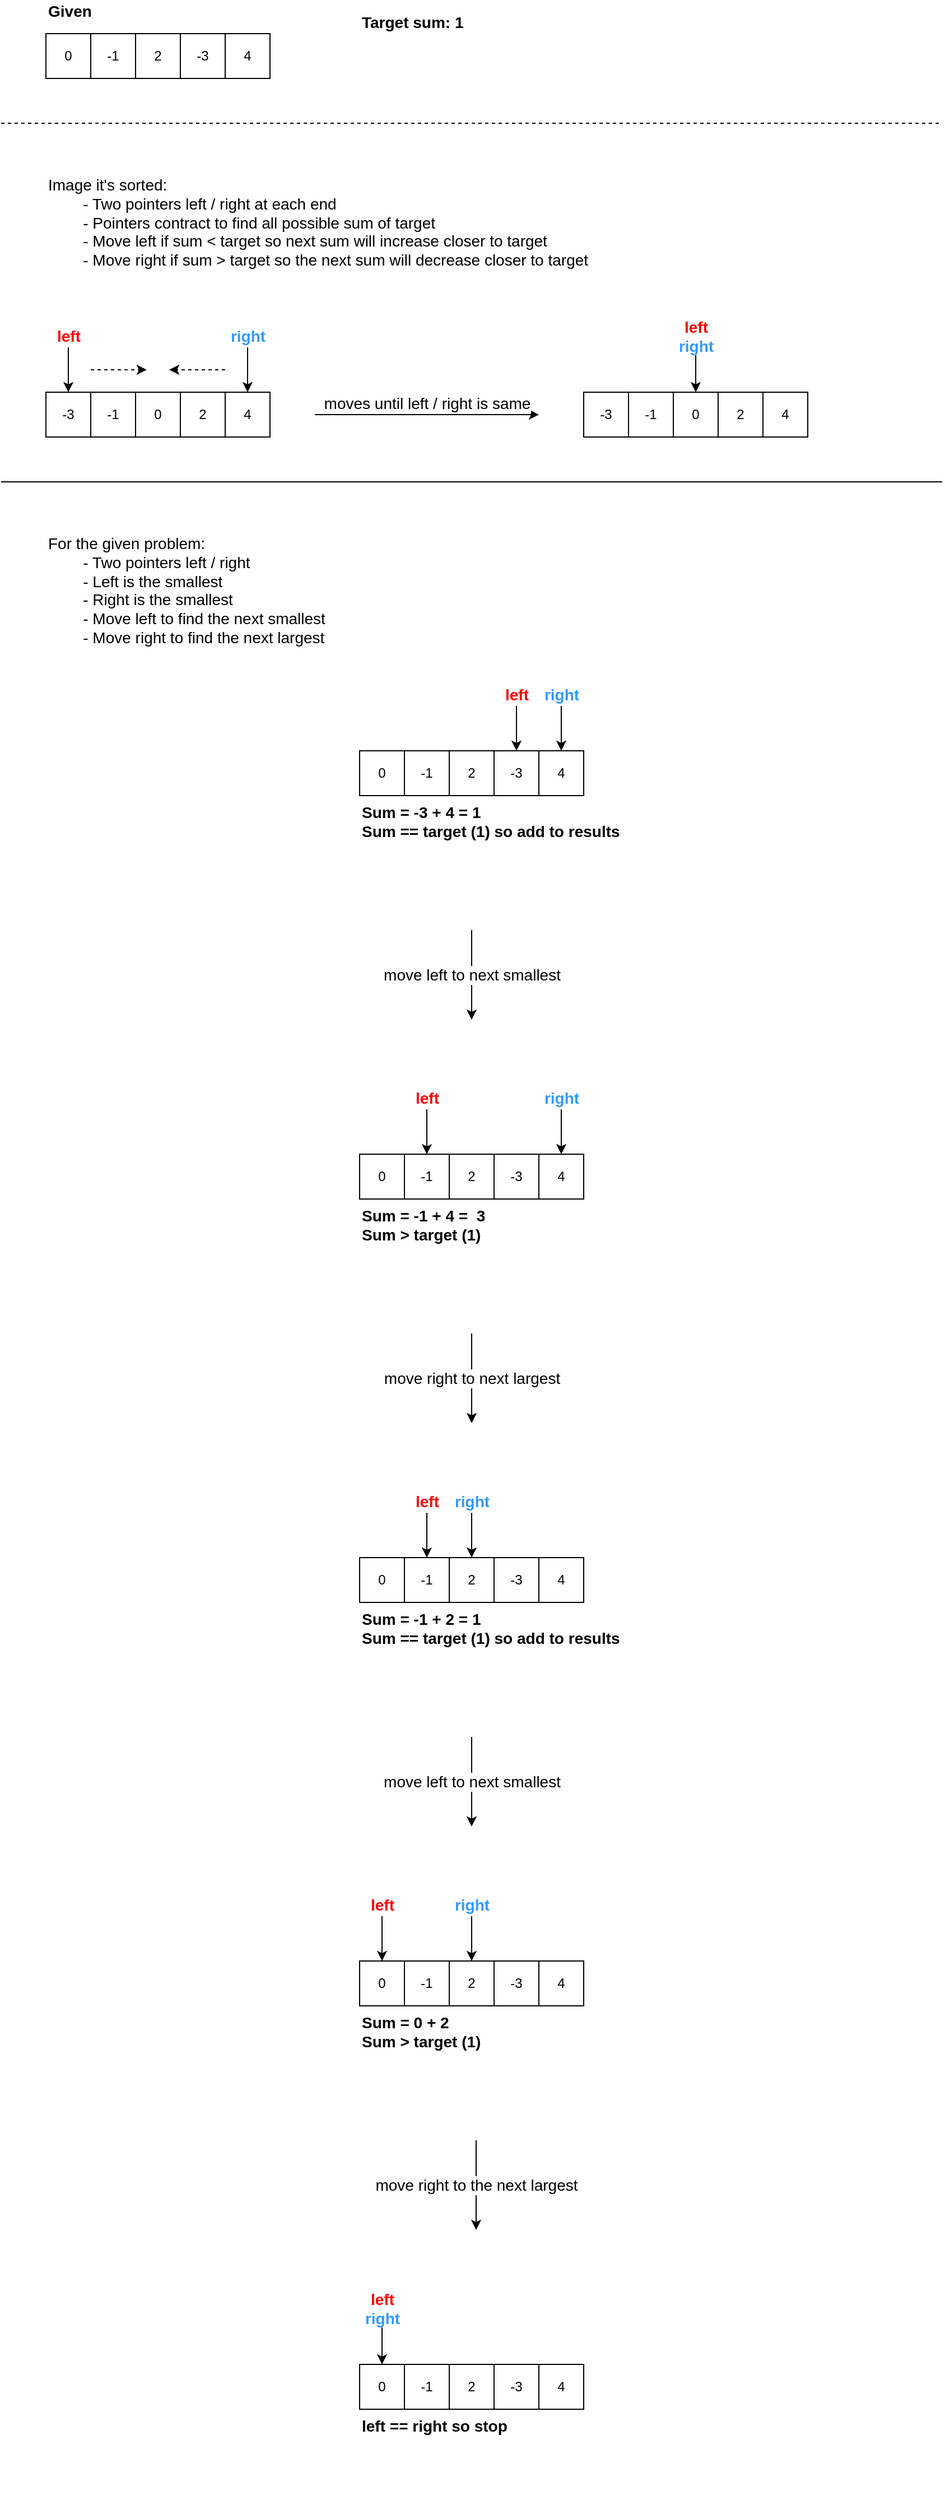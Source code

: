 <mxfile version="14.9.2" type="device" pages="3"><diagram id="GbCc5K4q3Yhyi9swN5Fx" name="Page-1"><mxGraphModel dx="1422" dy="832" grid="1" gridSize="10" guides="1" tooltips="1" connect="1" arrows="1" fold="1" page="1" pageScale="1" pageWidth="850" pageHeight="1100" math="0" shadow="0"><root><mxCell id="0"/><mxCell id="1" parent="0"/><mxCell id="HMEq5nTeN6VQjFNU1mB4-1" value="0" style="rounded=0;whiteSpace=wrap;html=1;" parent="1" vertex="1"><mxGeometry x="40" y="40" width="40" height="40" as="geometry"/></mxCell><mxCell id="HMEq5nTeN6VQjFNU1mB4-2" value="-1" style="rounded=0;whiteSpace=wrap;html=1;" parent="1" vertex="1"><mxGeometry x="80" y="40" width="40" height="40" as="geometry"/></mxCell><mxCell id="HMEq5nTeN6VQjFNU1mB4-3" value="2" style="rounded=0;whiteSpace=wrap;html=1;" parent="1" vertex="1"><mxGeometry x="120" y="40" width="40" height="40" as="geometry"/></mxCell><mxCell id="HMEq5nTeN6VQjFNU1mB4-4" value="-3" style="rounded=0;whiteSpace=wrap;html=1;" parent="1" vertex="1"><mxGeometry x="160" y="40" width="40" height="40" as="geometry"/></mxCell><mxCell id="HMEq5nTeN6VQjFNU1mB4-5" value="4" style="rounded=0;whiteSpace=wrap;html=1;" parent="1" vertex="1"><mxGeometry x="200" y="40" width="40" height="40" as="geometry"/></mxCell><mxCell id="HMEq5nTeN6VQjFNU1mB4-7" value="Given" style="text;html=1;strokeColor=none;fillColor=none;align=left;verticalAlign=middle;whiteSpace=wrap;rounded=0;fontStyle=1;fontSize=14;" parent="1" vertex="1"><mxGeometry x="40" y="10" width="40" height="20" as="geometry"/></mxCell><mxCell id="HMEq5nTeN6VQjFNU1mB4-8" value="0" style="rounded=0;whiteSpace=wrap;html=1;" parent="1" vertex="1"><mxGeometry x="120" y="360" width="40" height="40" as="geometry"/></mxCell><mxCell id="HMEq5nTeN6VQjFNU1mB4-9" value="-1" style="rounded=0;whiteSpace=wrap;html=1;" parent="1" vertex="1"><mxGeometry x="80" y="360" width="40" height="40" as="geometry"/></mxCell><mxCell id="HMEq5nTeN6VQjFNU1mB4-10" value="2" style="rounded=0;whiteSpace=wrap;html=1;" parent="1" vertex="1"><mxGeometry x="160" y="360" width="40" height="40" as="geometry"/></mxCell><mxCell id="HMEq5nTeN6VQjFNU1mB4-11" value="-3" style="rounded=0;whiteSpace=wrap;html=1;" parent="1" vertex="1"><mxGeometry x="40" y="360" width="40" height="40" as="geometry"/></mxCell><mxCell id="HMEq5nTeN6VQjFNU1mB4-12" value="4" style="rounded=0;whiteSpace=wrap;html=1;" parent="1" vertex="1"><mxGeometry x="200" y="360" width="40" height="40" as="geometry"/></mxCell><mxCell id="HMEq5nTeN6VQjFNU1mB4-13" value="&lt;span&gt;Image it's sorted:&lt;br&gt;&lt;span style=&quot;white-space: pre&quot;&gt;&#9;&lt;/span&gt;- Two pointers left / right at each end&lt;br&gt;&lt;span style=&quot;white-space: pre&quot;&gt;&#9;&lt;/span&gt;- Pointers contract to find all possible sum of target&lt;br&gt;&lt;span style=&quot;white-space: pre&quot;&gt;&#9;&lt;/span&gt;- Move left if sum &amp;lt; target so next sum will increase closer to target&lt;br&gt;&lt;span style=&quot;white-space: pre&quot;&gt;&#9;&lt;/span&gt;- Move right if sum &amp;gt; target so the next sum will decrease closer to target&amp;nbsp;&lt;/span&gt;" style="text;html=1;strokeColor=none;fillColor=none;align=left;verticalAlign=top;whiteSpace=wrap;rounded=0;fontStyle=0;fontSize=14;spacingTop=0;" parent="1" vertex="1"><mxGeometry x="40" y="160" width="800" height="120" as="geometry"/></mxCell><mxCell id="HMEq5nTeN6VQjFNU1mB4-15" value="&lt;font color=&quot;#ff0000&quot;&gt;left&lt;/font&gt;" style="endArrow=classic;html=1;fontStyle=1;fontSize=14;" parent="1" edge="1"><mxGeometry x="-1" y="-10" width="50" height="50" relative="1" as="geometry"><mxPoint x="60" y="320" as="sourcePoint"/><mxPoint x="60" y="360" as="targetPoint"/><mxPoint x="10" y="-10" as="offset"/></mxGeometry></mxCell><mxCell id="HMEq5nTeN6VQjFNU1mB4-16" value="&lt;font color=&quot;#3399ff&quot;&gt;right&lt;/font&gt;" style="endArrow=classic;html=1;entryX=0.5;entryY=0;entryDx=0;entryDy=0;fontStyle=1;fontSize=14;" parent="1" target="HMEq5nTeN6VQjFNU1mB4-12" edge="1"><mxGeometry x="-1" y="-10" width="50" height="50" relative="1" as="geometry"><mxPoint x="220" y="320" as="sourcePoint"/><mxPoint x="239" y="360" as="targetPoint"/><mxPoint x="10" y="-10" as="offset"/></mxGeometry></mxCell><mxCell id="HMEq5nTeN6VQjFNU1mB4-17" value="" style="endArrow=classic;html=1;fontSize=14;dashed=1;" parent="1" edge="1"><mxGeometry width="50" height="50" relative="1" as="geometry"><mxPoint x="80" y="340" as="sourcePoint"/><mxPoint x="130" y="340" as="targetPoint"/></mxGeometry></mxCell><mxCell id="HMEq5nTeN6VQjFNU1mB4-18" value="" style="endArrow=classic;html=1;fontSize=14;dashed=1;" parent="1" edge="1"><mxGeometry width="50" height="50" relative="1" as="geometry"><mxPoint x="200" y="340" as="sourcePoint"/><mxPoint x="150" y="340" as="targetPoint"/></mxGeometry></mxCell><mxCell id="HMEq5nTeN6VQjFNU1mB4-20" value="0" style="rounded=0;whiteSpace=wrap;html=1;" parent="1" vertex="1"><mxGeometry x="600" y="360" width="40" height="40" as="geometry"/></mxCell><mxCell id="HMEq5nTeN6VQjFNU1mB4-21" value="-1" style="rounded=0;whiteSpace=wrap;html=1;" parent="1" vertex="1"><mxGeometry x="560" y="360" width="40" height="40" as="geometry"/></mxCell><mxCell id="HMEq5nTeN6VQjFNU1mB4-22" value="2" style="rounded=0;whiteSpace=wrap;html=1;" parent="1" vertex="1"><mxGeometry x="640" y="360" width="40" height="40" as="geometry"/></mxCell><mxCell id="HMEq5nTeN6VQjFNU1mB4-23" value="-3" style="rounded=0;whiteSpace=wrap;html=1;" parent="1" vertex="1"><mxGeometry x="520" y="360" width="40" height="40" as="geometry"/></mxCell><mxCell id="HMEq5nTeN6VQjFNU1mB4-24" value="4" style="rounded=0;whiteSpace=wrap;html=1;" parent="1" vertex="1"><mxGeometry x="680" y="360" width="40" height="40" as="geometry"/></mxCell><mxCell id="HMEq5nTeN6VQjFNU1mB4-25" value="&lt;font color=&quot;#ff0000&quot;&gt;left&lt;/font&gt;&lt;br&gt;&lt;font color=&quot;#3399ff&quot;&gt;right&lt;/font&gt;" style="endArrow=classic;html=1;entryX=0.5;entryY=0;entryDx=0;entryDy=0;fontStyle=1;fontSize=14;" parent="1" target="HMEq5nTeN6VQjFNU1mB4-20" edge="1"><mxGeometry x="-1" y="-10" width="50" height="50" relative="1" as="geometry"><mxPoint x="620" y="320" as="sourcePoint"/><mxPoint x="1040" y="430" as="targetPoint"/><mxPoint x="10" y="-10" as="offset"/></mxGeometry></mxCell><mxCell id="HMEq5nTeN6VQjFNU1mB4-29" value="moves until left / right is same" style="endArrow=classic;html=1;fontSize=14;" parent="1" edge="1"><mxGeometry y="10" width="50" height="50" relative="1" as="geometry"><mxPoint x="280" y="380" as="sourcePoint"/><mxPoint x="480" y="380" as="targetPoint"/><mxPoint as="offset"/></mxGeometry></mxCell><mxCell id="HMEq5nTeN6VQjFNU1mB4-30" value="For the given problem:&lt;br&gt;&lt;span style=&quot;white-space: pre&quot;&gt;&#9;&lt;/span&gt;- Two pointers left / right&lt;br&gt;&lt;span style=&quot;white-space: pre&quot;&gt;&#9;&lt;/span&gt;- Left is the smallest&lt;br&gt;&lt;span style=&quot;white-space: pre&quot;&gt;&#9;&lt;/span&gt;- Right is the smallest&lt;br&gt;&lt;span style=&quot;white-space: pre&quot;&gt;&#9;&lt;/span&gt;- Move left to find the next smallest&lt;br&gt;&lt;span style=&quot;white-space: pre&quot;&gt;&#9;&lt;/span&gt;- Move right to find the next largest" style="text;html=1;strokeColor=none;fillColor=none;align=left;verticalAlign=top;whiteSpace=wrap;rounded=0;fontStyle=0;fontSize=14;" parent="1" vertex="1"><mxGeometry x="40" y="480" width="480" height="120" as="geometry"/></mxCell><mxCell id="HMEq5nTeN6VQjFNU1mB4-31" value="0" style="rounded=0;whiteSpace=wrap;html=1;" parent="1" vertex="1"><mxGeometry x="320" y="680" width="40" height="40" as="geometry"/></mxCell><mxCell id="HMEq5nTeN6VQjFNU1mB4-32" value="-1" style="rounded=0;whiteSpace=wrap;html=1;" parent="1" vertex="1"><mxGeometry x="360" y="680" width="40" height="40" as="geometry"/></mxCell><mxCell id="HMEq5nTeN6VQjFNU1mB4-33" value="2" style="rounded=0;whiteSpace=wrap;html=1;" parent="1" vertex="1"><mxGeometry x="400" y="680" width="40" height="40" as="geometry"/></mxCell><mxCell id="HMEq5nTeN6VQjFNU1mB4-34" value="-3" style="rounded=0;whiteSpace=wrap;html=1;" parent="1" vertex="1"><mxGeometry x="440" y="680" width="40" height="40" as="geometry"/></mxCell><mxCell id="HMEq5nTeN6VQjFNU1mB4-35" value="4" style="rounded=0;whiteSpace=wrap;html=1;" parent="1" vertex="1"><mxGeometry x="480" y="680" width="40" height="40" as="geometry"/></mxCell><mxCell id="HMEq5nTeN6VQjFNU1mB4-36" value="" style="endArrow=none;html=1;fontSize=14;" parent="1" edge="1"><mxGeometry width="50" height="50" relative="1" as="geometry"><mxPoint y="440" as="sourcePoint"/><mxPoint x="840" y="440" as="targetPoint"/></mxGeometry></mxCell><mxCell id="HMEq5nTeN6VQjFNU1mB4-37" value="" style="endArrow=none;dashed=1;html=1;fontSize=14;" parent="1" edge="1"><mxGeometry width="50" height="50" relative="1" as="geometry"><mxPoint y="120" as="sourcePoint"/><mxPoint x="840" y="120" as="targetPoint"/></mxGeometry></mxCell><mxCell id="HMEq5nTeN6VQjFNU1mB4-39" value="&lt;font color=&quot;#ff0000&quot;&gt;left&lt;/font&gt;" style="endArrow=classic;html=1;entryX=0.5;entryY=0;entryDx=0;entryDy=0;fontStyle=1;fontSize=14;" parent="1" target="HMEq5nTeN6VQjFNU1mB4-34" edge="1"><mxGeometry x="-1" y="-10" width="50" height="50" relative="1" as="geometry"><mxPoint x="460" y="640" as="sourcePoint"/><mxPoint x="340" y="660" as="targetPoint"/><mxPoint x="10" y="-10" as="offset"/></mxGeometry></mxCell><mxCell id="HMEq5nTeN6VQjFNU1mB4-40" value="&lt;font color=&quot;#3399ff&quot;&gt;right&lt;/font&gt;" style="endArrow=classic;html=1;entryX=0.5;entryY=0;entryDx=0;entryDy=0;fontStyle=1;fontSize=14;" parent="1" target="HMEq5nTeN6VQjFNU1mB4-35" edge="1"><mxGeometry x="-1" y="-10" width="50" height="50" relative="1" as="geometry"><mxPoint x="500" y="640" as="sourcePoint"/><mxPoint x="529" y="370" as="targetPoint"/><mxPoint x="10" y="-10" as="offset"/></mxGeometry></mxCell><mxCell id="HMEq5nTeN6VQjFNU1mB4-41" value="0" style="rounded=0;whiteSpace=wrap;html=1;" parent="1" vertex="1"><mxGeometry x="320" y="1040" width="40" height="40" as="geometry"/></mxCell><mxCell id="HMEq5nTeN6VQjFNU1mB4-42" value="-1" style="rounded=0;whiteSpace=wrap;html=1;" parent="1" vertex="1"><mxGeometry x="360" y="1040" width="40" height="40" as="geometry"/></mxCell><mxCell id="HMEq5nTeN6VQjFNU1mB4-43" value="2" style="rounded=0;whiteSpace=wrap;html=1;" parent="1" vertex="1"><mxGeometry x="400" y="1040" width="40" height="40" as="geometry"/></mxCell><mxCell id="HMEq5nTeN6VQjFNU1mB4-44" value="-3" style="rounded=0;whiteSpace=wrap;html=1;" parent="1" vertex="1"><mxGeometry x="440" y="1040" width="40" height="40" as="geometry"/></mxCell><mxCell id="HMEq5nTeN6VQjFNU1mB4-45" value="4" style="rounded=0;whiteSpace=wrap;html=1;" parent="1" vertex="1"><mxGeometry x="480" y="1040" width="40" height="40" as="geometry"/></mxCell><mxCell id="HMEq5nTeN6VQjFNU1mB4-46" value="&lt;font color=&quot;#ff0000&quot;&gt;left&lt;/font&gt;" style="endArrow=classic;html=1;fontStyle=1;fontSize=14;" parent="1" edge="1"><mxGeometry x="-1" y="-10" width="50" height="50" relative="1" as="geometry"><mxPoint x="380" y="1000" as="sourcePoint"/><mxPoint x="380" y="1040" as="targetPoint"/><mxPoint x="10" y="-10" as="offset"/></mxGeometry></mxCell><mxCell id="HMEq5nTeN6VQjFNU1mB4-47" value="&lt;font color=&quot;#3399ff&quot;&gt;right&lt;/font&gt;" style="endArrow=classic;html=1;entryX=0.5;entryY=0;entryDx=0;entryDy=0;fontStyle=1;fontSize=14;" parent="1" target="HMEq5nTeN6VQjFNU1mB4-45" edge="1"><mxGeometry x="-1" y="-10" width="50" height="50" relative="1" as="geometry"><mxPoint x="500" y="1000" as="sourcePoint"/><mxPoint x="529" y="730" as="targetPoint"/><mxPoint x="10" y="-10" as="offset"/></mxGeometry></mxCell><mxCell id="HMEq5nTeN6VQjFNU1mB4-49" value="Target sum: 1" style="text;html=1;strokeColor=none;fillColor=none;align=left;verticalAlign=middle;whiteSpace=wrap;rounded=0;fontStyle=1;fontSize=14;" parent="1" vertex="1"><mxGeometry x="320" y="20" width="110" height="20" as="geometry"/></mxCell><mxCell id="HMEq5nTeN6VQjFNU1mB4-50" value="Sum = -3 + 4 = 1&lt;br&gt;Sum == target (1) so add to results" style="text;html=1;strokeColor=none;fillColor=none;align=left;verticalAlign=top;whiteSpace=wrap;rounded=0;fontSize=14;fontStyle=1" parent="1" vertex="1"><mxGeometry x="320" y="720" width="240" height="80" as="geometry"/></mxCell><mxCell id="HMEq5nTeN6VQjFNU1mB4-52" value="move left to next smallest" style="endArrow=classic;html=1;fontSize=14;" parent="1" edge="1"><mxGeometry width="50" height="50" relative="1" as="geometry"><mxPoint x="420" y="840" as="sourcePoint"/><mxPoint x="420" y="920" as="targetPoint"/><mxPoint as="offset"/></mxGeometry></mxCell><mxCell id="HMEq5nTeN6VQjFNU1mB4-53" value="Sum = -1 + 4 =&amp;nbsp; 3&lt;br&gt;Sum &amp;gt; target (1)" style="text;html=1;strokeColor=none;fillColor=none;align=left;verticalAlign=top;whiteSpace=wrap;rounded=0;fontSize=14;fontStyle=1" parent="1" vertex="1"><mxGeometry x="320" y="1080" width="240" height="80" as="geometry"/></mxCell><mxCell id="HMEq5nTeN6VQjFNU1mB4-54" value="0" style="rounded=0;whiteSpace=wrap;html=1;" parent="1" vertex="1"><mxGeometry x="320" y="1400" width="40" height="40" as="geometry"/></mxCell><mxCell id="HMEq5nTeN6VQjFNU1mB4-55" value="-1" style="rounded=0;whiteSpace=wrap;html=1;" parent="1" vertex="1"><mxGeometry x="360" y="1400" width="40" height="40" as="geometry"/></mxCell><mxCell id="HMEq5nTeN6VQjFNU1mB4-56" value="2" style="rounded=0;whiteSpace=wrap;html=1;" parent="1" vertex="1"><mxGeometry x="400" y="1400" width="40" height="40" as="geometry"/></mxCell><mxCell id="HMEq5nTeN6VQjFNU1mB4-57" value="-3" style="rounded=0;whiteSpace=wrap;html=1;" parent="1" vertex="1"><mxGeometry x="440" y="1400" width="40" height="40" as="geometry"/></mxCell><mxCell id="HMEq5nTeN6VQjFNU1mB4-58" value="4" style="rounded=0;whiteSpace=wrap;html=1;" parent="1" vertex="1"><mxGeometry x="480" y="1400" width="40" height="40" as="geometry"/></mxCell><mxCell id="HMEq5nTeN6VQjFNU1mB4-59" value="&lt;font color=&quot;#ff0000&quot;&gt;left&lt;/font&gt;" style="endArrow=classic;html=1;fontStyle=1;fontSize=14;" parent="1" edge="1"><mxGeometry x="-1" y="-10" width="50" height="50" relative="1" as="geometry"><mxPoint x="380" y="1360" as="sourcePoint"/><mxPoint x="380" y="1400" as="targetPoint"/><mxPoint x="10" y="-10" as="offset"/></mxGeometry></mxCell><mxCell id="HMEq5nTeN6VQjFNU1mB4-60" value="&lt;font color=&quot;#3399ff&quot;&gt;right&lt;/font&gt;" style="endArrow=classic;html=1;fontStyle=1;fontSize=14;" parent="1" edge="1"><mxGeometry x="-1" y="-10" width="50" height="50" relative="1" as="geometry"><mxPoint x="420" y="1360" as="sourcePoint"/><mxPoint x="420" y="1400" as="targetPoint"/><mxPoint x="10" y="-10" as="offset"/></mxGeometry></mxCell><mxCell id="HMEq5nTeN6VQjFNU1mB4-62" value="Sum = -1 + 2 = 1&lt;br&gt;Sum == target (1) so add to results" style="text;html=1;strokeColor=none;fillColor=none;align=left;verticalAlign=top;whiteSpace=wrap;rounded=0;fontSize=14;fontStyle=1" parent="1" vertex="1"><mxGeometry x="320" y="1440" width="240" height="80" as="geometry"/></mxCell><mxCell id="HMEq5nTeN6VQjFNU1mB4-63" value="0" style="rounded=0;whiteSpace=wrap;html=1;" parent="1" vertex="1"><mxGeometry x="320" y="1760" width="40" height="40" as="geometry"/></mxCell><mxCell id="HMEq5nTeN6VQjFNU1mB4-64" value="-1" style="rounded=0;whiteSpace=wrap;html=1;" parent="1" vertex="1"><mxGeometry x="360" y="1760" width="40" height="40" as="geometry"/></mxCell><mxCell id="HMEq5nTeN6VQjFNU1mB4-65" value="2" style="rounded=0;whiteSpace=wrap;html=1;" parent="1" vertex="1"><mxGeometry x="400" y="1760" width="40" height="40" as="geometry"/></mxCell><mxCell id="HMEq5nTeN6VQjFNU1mB4-66" value="-3" style="rounded=0;whiteSpace=wrap;html=1;" parent="1" vertex="1"><mxGeometry x="440" y="1760" width="40" height="40" as="geometry"/></mxCell><mxCell id="HMEq5nTeN6VQjFNU1mB4-67" value="4" style="rounded=0;whiteSpace=wrap;html=1;" parent="1" vertex="1"><mxGeometry x="480" y="1760" width="40" height="40" as="geometry"/></mxCell><mxCell id="HMEq5nTeN6VQjFNU1mB4-68" value="&lt;font color=&quot;#ff0000&quot;&gt;left&lt;/font&gt;" style="endArrow=classic;html=1;fontStyle=1;fontSize=14;entryX=0.5;entryY=0;entryDx=0;entryDy=0;" parent="1" target="HMEq5nTeN6VQjFNU1mB4-63" edge="1"><mxGeometry x="-1" y="-10" width="50" height="50" relative="1" as="geometry"><mxPoint x="340" y="1720" as="sourcePoint"/><mxPoint x="380" y="1760" as="targetPoint"/><mxPoint x="10" y="-10" as="offset"/></mxGeometry></mxCell><mxCell id="HMEq5nTeN6VQjFNU1mB4-69" value="&lt;font color=&quot;#3399ff&quot;&gt;right&lt;/font&gt;" style="endArrow=classic;html=1;fontStyle=1;fontSize=14;entryX=0.5;entryY=0;entryDx=0;entryDy=0;" parent="1" target="HMEq5nTeN6VQjFNU1mB4-65" edge="1"><mxGeometry x="-1" y="-10" width="50" height="50" relative="1" as="geometry"><mxPoint x="420" y="1720" as="sourcePoint"/><mxPoint x="420" y="1760" as="targetPoint"/><mxPoint x="10" y="-10" as="offset"/></mxGeometry></mxCell><mxCell id="HMEq5nTeN6VQjFNU1mB4-70" value="Sum = 0 + 2&lt;br&gt;Sum &amp;gt; target (1)" style="text;html=1;strokeColor=none;fillColor=none;align=left;verticalAlign=top;whiteSpace=wrap;rounded=0;fontSize=14;fontStyle=1" parent="1" vertex="1"><mxGeometry x="320" y="1800" width="240" height="80" as="geometry"/></mxCell><mxCell id="HMEq5nTeN6VQjFNU1mB4-72" value="move right to next largest" style="endArrow=classic;html=1;fontSize=14;" parent="1" edge="1"><mxGeometry width="50" height="50" relative="1" as="geometry"><mxPoint x="420" y="1200" as="sourcePoint"/><mxPoint x="420" y="1280" as="targetPoint"/><mxPoint as="offset"/></mxGeometry></mxCell><mxCell id="HMEq5nTeN6VQjFNU1mB4-74" value="move left to next smallest" style="endArrow=classic;html=1;fontSize=14;" parent="1" edge="1"><mxGeometry width="50" height="50" relative="1" as="geometry"><mxPoint x="420" y="1560" as="sourcePoint"/><mxPoint x="420" y="1640" as="targetPoint"/><mxPoint as="offset"/></mxGeometry></mxCell><mxCell id="HMEq5nTeN6VQjFNU1mB4-75" value="move right to the next largest" style="endArrow=classic;html=1;fontSize=14;" parent="1" edge="1"><mxGeometry width="50" height="50" relative="1" as="geometry"><mxPoint x="424" y="1920" as="sourcePoint"/><mxPoint x="424" y="2000" as="targetPoint"/><mxPoint as="offset"/></mxGeometry></mxCell><mxCell id="HMEq5nTeN6VQjFNU1mB4-76" value="0" style="rounded=0;whiteSpace=wrap;html=1;" parent="1" vertex="1"><mxGeometry x="320" y="2120" width="40" height="40" as="geometry"/></mxCell><mxCell id="HMEq5nTeN6VQjFNU1mB4-77" value="-1" style="rounded=0;whiteSpace=wrap;html=1;" parent="1" vertex="1"><mxGeometry x="360" y="2120" width="40" height="40" as="geometry"/></mxCell><mxCell id="HMEq5nTeN6VQjFNU1mB4-78" value="2" style="rounded=0;whiteSpace=wrap;html=1;" parent="1" vertex="1"><mxGeometry x="400" y="2120" width="40" height="40" as="geometry"/></mxCell><mxCell id="HMEq5nTeN6VQjFNU1mB4-79" value="-3" style="rounded=0;whiteSpace=wrap;html=1;" parent="1" vertex="1"><mxGeometry x="440" y="2120" width="40" height="40" as="geometry"/></mxCell><mxCell id="HMEq5nTeN6VQjFNU1mB4-80" value="4" style="rounded=0;whiteSpace=wrap;html=1;" parent="1" vertex="1"><mxGeometry x="480" y="2120" width="40" height="40" as="geometry"/></mxCell><mxCell id="HMEq5nTeN6VQjFNU1mB4-83" value="left == right so stop" style="text;html=1;strokeColor=none;fillColor=none;align=left;verticalAlign=top;whiteSpace=wrap;rounded=0;fontSize=14;fontStyle=1" parent="1" vertex="1"><mxGeometry x="320" y="2160" width="240" height="80" as="geometry"/></mxCell><mxCell id="HMEq5nTeN6VQjFNU1mB4-84" value="&lt;font color=&quot;#ff0000&quot;&gt;left&lt;/font&gt;&lt;br&gt;&lt;font color=&quot;#3399ff&quot;&gt;right&lt;/font&gt;" style="endArrow=classic;html=1;fontStyle=1;fontSize=14;entryX=0.5;entryY=0;entryDx=0;entryDy=0;" parent="1" target="HMEq5nTeN6VQjFNU1mB4-76" edge="1"><mxGeometry x="-1" y="-10" width="50" height="50" relative="1" as="geometry"><mxPoint x="340" y="2080" as="sourcePoint"/><mxPoint x="250" y="2156" as="targetPoint"/><mxPoint x="10" y="-10" as="offset"/></mxGeometry></mxCell></root></mxGraphModel></diagram><diagram id="Ya7NsUaWGlKdHJJlTl-e" name="next_left"><mxGraphModel dx="500" dy="823" grid="1" gridSize="10" guides="1" tooltips="1" connect="1" arrows="1" fold="1" page="1" pageScale="1" pageWidth="850" pageHeight="1100" math="0" shadow="0"><root><mxCell id="NScjqN5zCWomtjqETge0-0"/><mxCell id="NScjqN5zCWomtjqETge0-1" parent="NScjqN5zCWomtjqETge0-0"/><mxCell id="bIxiV2p3rgcmT9L1NuMM-0" value="0" style="rounded=0;whiteSpace=wrap;html=1;" parent="NScjqN5zCWomtjqETge0-1" vertex="1"><mxGeometry x="40" y="160" width="40" height="40" as="geometry"/></mxCell><mxCell id="bIxiV2p3rgcmT9L1NuMM-1" value="-1" style="rounded=0;whiteSpace=wrap;html=1;" parent="NScjqN5zCWomtjqETge0-1" vertex="1"><mxGeometry x="80" y="160" width="40" height="40" as="geometry"/></mxCell><mxCell id="bIxiV2p3rgcmT9L1NuMM-2" value="2" style="rounded=0;whiteSpace=wrap;html=1;" parent="NScjqN5zCWomtjqETge0-1" vertex="1"><mxGeometry x="120" y="160" width="40" height="40" as="geometry"/></mxCell><mxCell id="bIxiV2p3rgcmT9L1NuMM-3" value="-3" style="rounded=0;whiteSpace=wrap;html=1;" parent="NScjqN5zCWomtjqETge0-1" vertex="1"><mxGeometry x="160" y="160" width="40" height="40" as="geometry"/></mxCell><mxCell id="bIxiV2p3rgcmT9L1NuMM-4" value="4" style="rounded=0;whiteSpace=wrap;html=1;" parent="NScjqN5zCWomtjqETge0-1" vertex="1"><mxGeometry x="200" y="160" width="40" height="40" as="geometry"/></mxCell><mxCell id="bIxiV2p3rgcmT9L1NuMM-5" value="&lt;font color=&quot;#ff0000&quot;&gt;left&lt;/font&gt;" style="endArrow=classic;html=1;entryX=0.5;entryY=0;entryDx=0;entryDy=0;fontStyle=1;fontSize=14;" parent="NScjqN5zCWomtjqETge0-1" target="bIxiV2p3rgcmT9L1NuMM-3" edge="1"><mxGeometry x="-1" y="-10" width="50" height="50" relative="1" as="geometry"><mxPoint x="180" y="120" as="sourcePoint"/><mxPoint x="60" y="140" as="targetPoint"/><mxPoint x="10" y="-10" as="offset"/></mxGeometry></mxCell><mxCell id="bIxiV2p3rgcmT9L1NuMM-7" value="&lt;b&gt;Case 1&lt;/b&gt;" style="text;html=1;strokeColor=none;fillColor=none;align=left;verticalAlign=middle;whiteSpace=wrap;rounded=0;fontSize=14;fontStyle=0" parent="NScjqN5zCWomtjqETge0-1" vertex="1"><mxGeometry x="40" y="40" width="80" height="20" as="geometry"/></mxCell><mxCell id="bIxiV2p3rgcmT9L1NuMM-8" value="" style="endArrow=classic;html=1;fontSize=14;dashed=1;" parent="NScjqN5zCWomtjqETge0-1" edge="1"><mxGeometry width="50" height="50" relative="1" as="geometry"><mxPoint x="170" y="140" as="sourcePoint"/><mxPoint x="40" y="140" as="targetPoint"/></mxGeometry></mxCell><mxCell id="bIxiV2p3rgcmT9L1NuMM-9" value="0" style="rounded=0;whiteSpace=wrap;html=1;" parent="NScjqN5zCWomtjqETge0-1" vertex="1"><mxGeometry x="480" y="160" width="40" height="40" as="geometry"/></mxCell><mxCell id="bIxiV2p3rgcmT9L1NuMM-10" value="-1" style="rounded=0;whiteSpace=wrap;html=1;" parent="NScjqN5zCWomtjqETge0-1" vertex="1"><mxGeometry x="520" y="160" width="40" height="40" as="geometry"/></mxCell><mxCell id="bIxiV2p3rgcmT9L1NuMM-11" value="2" style="rounded=0;whiteSpace=wrap;html=1;" parent="NScjqN5zCWomtjqETge0-1" vertex="1"><mxGeometry x="560" y="160" width="40" height="40" as="geometry"/></mxCell><mxCell id="bIxiV2p3rgcmT9L1NuMM-12" value="-3" style="rounded=0;whiteSpace=wrap;html=1;" parent="NScjqN5zCWomtjqETge0-1" vertex="1"><mxGeometry x="600" y="160" width="40" height="40" as="geometry"/></mxCell><mxCell id="bIxiV2p3rgcmT9L1NuMM-13" value="4" style="rounded=0;whiteSpace=wrap;html=1;" parent="NScjqN5zCWomtjqETge0-1" vertex="1"><mxGeometry x="640" y="160" width="40" height="40" as="geometry"/></mxCell><mxCell id="bIxiV2p3rgcmT9L1NuMM-14" value="&lt;font color=&quot;#ff0000&quot;&gt;left&lt;/font&gt;" style="endArrow=classic;html=1;entryX=0.5;entryY=0;entryDx=0;entryDy=0;fontStyle=1;fontSize=14;" parent="NScjqN5zCWomtjqETge0-1" target="bIxiV2p3rgcmT9L1NuMM-10" edge="1"><mxGeometry x="-1" y="-10" width="50" height="50" relative="1" as="geometry"><mxPoint x="540" y="120" as="sourcePoint"/><mxPoint x="500" y="140" as="targetPoint"/><mxPoint x="10" y="-10" as="offset"/></mxGeometry></mxCell><mxCell id="bIxiV2p3rgcmT9L1NuMM-16" value="" style="endArrow=classic;html=1;dashed=1;fontSize=14;" parent="NScjqN5zCWomtjqETge0-1" edge="1"><mxGeometry width="50" height="50" relative="1" as="geometry"><mxPoint x="320" y="180" as="sourcePoint"/><mxPoint x="400" y="180" as="targetPoint"/></mxGeometry></mxCell><mxCell id="bIxiV2p3rgcmT9L1NuMM-25" value="0" style="rounded=0;whiteSpace=wrap;html=1;" parent="NScjqN5zCWomtjqETge0-1" vertex="1"><mxGeometry x="480" y="400" width="40" height="40" as="geometry"/></mxCell><mxCell id="bIxiV2p3rgcmT9L1NuMM-26" value="-1" style="rounded=0;whiteSpace=wrap;html=1;" parent="NScjqN5zCWomtjqETge0-1" vertex="1"><mxGeometry x="520" y="400" width="40" height="40" as="geometry"/></mxCell><mxCell id="bIxiV2p3rgcmT9L1NuMM-27" value="2" style="rounded=0;whiteSpace=wrap;html=1;" parent="NScjqN5zCWomtjqETge0-1" vertex="1"><mxGeometry x="560" y="400" width="40" height="40" as="geometry"/></mxCell><mxCell id="bIxiV2p3rgcmT9L1NuMM-28" value="-3" style="rounded=0;whiteSpace=wrap;html=1;" parent="NScjqN5zCWomtjqETge0-1" vertex="1"><mxGeometry x="600" y="400" width="40" height="40" as="geometry"/></mxCell><mxCell id="bIxiV2p3rgcmT9L1NuMM-29" value="4" style="rounded=0;whiteSpace=wrap;html=1;" parent="NScjqN5zCWomtjqETge0-1" vertex="1"><mxGeometry x="640" y="400" width="40" height="40" as="geometry"/></mxCell><mxCell id="bIxiV2p3rgcmT9L1NuMM-30" value="&lt;font color=&quot;#ff0000&quot;&gt;left&lt;/font&gt;" style="endArrow=classic;html=1;entryX=0.5;entryY=0;entryDx=0;entryDy=0;fontStyle=1;fontSize=14;" parent="NScjqN5zCWomtjqETge0-1" target="bIxiV2p3rgcmT9L1NuMM-25" edge="1"><mxGeometry x="-1" y="-10" width="50" height="50" relative="1" as="geometry"><mxPoint x="500" y="360" as="sourcePoint"/><mxPoint x="500" y="380" as="targetPoint"/><mxPoint x="10" y="-10" as="offset"/></mxGeometry></mxCell><mxCell id="bIxiV2p3rgcmT9L1NuMM-31" value="" style="endArrow=classic;html=1;dashed=1;fontSize=14;" parent="NScjqN5zCWomtjqETge0-1" edge="1"><mxGeometry width="50" height="50" relative="1" as="geometry"><mxPoint x="320" y="420" as="sourcePoint"/><mxPoint x="400" y="420" as="targetPoint"/></mxGeometry></mxCell><mxCell id="bIxiV2p3rgcmT9L1NuMM-32" value="0" style="rounded=0;whiteSpace=wrap;html=1;" parent="NScjqN5zCWomtjqETge0-1" vertex="1"><mxGeometry x="40" y="400" width="40" height="40" as="geometry"/></mxCell><mxCell id="bIxiV2p3rgcmT9L1NuMM-33" value="-1" style="rounded=0;whiteSpace=wrap;html=1;" parent="NScjqN5zCWomtjqETge0-1" vertex="1"><mxGeometry x="80" y="400" width="40" height="40" as="geometry"/></mxCell><mxCell id="bIxiV2p3rgcmT9L1NuMM-34" value="2" style="rounded=0;whiteSpace=wrap;html=1;" parent="NScjqN5zCWomtjqETge0-1" vertex="1"><mxGeometry x="120" y="400" width="40" height="40" as="geometry"/></mxCell><mxCell id="bIxiV2p3rgcmT9L1NuMM-35" value="-3" style="rounded=0;whiteSpace=wrap;html=1;" parent="NScjqN5zCWomtjqETge0-1" vertex="1"><mxGeometry x="160" y="400" width="40" height="40" as="geometry"/></mxCell><mxCell id="bIxiV2p3rgcmT9L1NuMM-36" value="4" style="rounded=0;whiteSpace=wrap;html=1;" parent="NScjqN5zCWomtjqETge0-1" vertex="1"><mxGeometry x="200" y="400" width="40" height="40" as="geometry"/></mxCell><mxCell id="bIxiV2p3rgcmT9L1NuMM-37" value="&lt;font color=&quot;#ff0000&quot;&gt;left&lt;/font&gt;" style="endArrow=classic;html=1;entryX=0.5;entryY=0;entryDx=0;entryDy=0;fontStyle=1;fontSize=14;" parent="NScjqN5zCWomtjqETge0-1" target="bIxiV2p3rgcmT9L1NuMM-33" edge="1"><mxGeometry x="-1" y="-10" width="50" height="50" relative="1" as="geometry"><mxPoint x="100" y="360" as="sourcePoint"/><mxPoint x="60" y="380" as="targetPoint"/><mxPoint x="10" y="-10" as="offset"/></mxGeometry></mxCell><mxCell id="bIxiV2p3rgcmT9L1NuMM-38" value="" style="endArrow=classic;html=1;fontSize=14;dashed=1;" parent="NScjqN5zCWomtjqETge0-1" edge="1"><mxGeometry width="50" height="50" relative="1" as="geometry"><mxPoint x="40" y="380" as="sourcePoint"/><mxPoint x="240" y="380" as="targetPoint"/></mxGeometry></mxCell><mxCell id="bIxiV2p3rgcmT9L1NuMM-40" value="0" style="rounded=0;whiteSpace=wrap;html=1;" parent="NScjqN5zCWomtjqETge0-1" vertex="1"><mxGeometry x="480" y="640" width="40" height="40" as="geometry"/></mxCell><mxCell id="bIxiV2p3rgcmT9L1NuMM-41" value="-1" style="rounded=0;whiteSpace=wrap;html=1;" parent="NScjqN5zCWomtjqETge0-1" vertex="1"><mxGeometry x="520" y="640" width="40" height="40" as="geometry"/></mxCell><mxCell id="bIxiV2p3rgcmT9L1NuMM-42" value="2" style="rounded=0;whiteSpace=wrap;html=1;" parent="NScjqN5zCWomtjqETge0-1" vertex="1"><mxGeometry x="560" y="640" width="40" height="40" as="geometry"/></mxCell><mxCell id="bIxiV2p3rgcmT9L1NuMM-43" value="-3" style="rounded=0;whiteSpace=wrap;html=1;" parent="NScjqN5zCWomtjqETge0-1" vertex="1"><mxGeometry x="600" y="640" width="40" height="40" as="geometry"/></mxCell><mxCell id="bIxiV2p3rgcmT9L1NuMM-44" value="4" style="rounded=0;whiteSpace=wrap;html=1;" parent="NScjqN5zCWomtjqETge0-1" vertex="1"><mxGeometry x="640" y="640" width="40" height="40" as="geometry"/></mxCell><mxCell id="bIxiV2p3rgcmT9L1NuMM-45" value="&lt;font color=&quot;#ff0000&quot;&gt;left&lt;/font&gt;" style="endArrow=classic;html=1;fontStyle=1;fontSize=14;" parent="NScjqN5zCWomtjqETge0-1" edge="1"><mxGeometry x="-1" y="-10" width="50" height="50" relative="1" as="geometry"><mxPoint x="580" y="600" as="sourcePoint"/><mxPoint x="580" y="640" as="targetPoint"/><mxPoint x="10" y="-10" as="offset"/></mxGeometry></mxCell><mxCell id="bIxiV2p3rgcmT9L1NuMM-46" value="" style="endArrow=classic;html=1;dashed=1;fontSize=14;" parent="NScjqN5zCWomtjqETge0-1" edge="1"><mxGeometry width="50" height="50" relative="1" as="geometry"><mxPoint x="320" y="660" as="sourcePoint"/><mxPoint x="400" y="660" as="targetPoint"/></mxGeometry></mxCell><mxCell id="bIxiV2p3rgcmT9L1NuMM-47" value="0" style="rounded=0;whiteSpace=wrap;html=1;" parent="NScjqN5zCWomtjqETge0-1" vertex="1"><mxGeometry x="40" y="640" width="40" height="40" as="geometry"/></mxCell><mxCell id="bIxiV2p3rgcmT9L1NuMM-48" value="-1" style="rounded=0;whiteSpace=wrap;html=1;" parent="NScjqN5zCWomtjqETge0-1" vertex="1"><mxGeometry x="80" y="640" width="40" height="40" as="geometry"/></mxCell><mxCell id="bIxiV2p3rgcmT9L1NuMM-49" value="2" style="rounded=0;whiteSpace=wrap;html=1;" parent="NScjqN5zCWomtjqETge0-1" vertex="1"><mxGeometry x="120" y="640" width="40" height="40" as="geometry"/></mxCell><mxCell id="bIxiV2p3rgcmT9L1NuMM-50" value="-3" style="rounded=0;whiteSpace=wrap;html=1;" parent="NScjqN5zCWomtjqETge0-1" vertex="1"><mxGeometry x="160" y="640" width="40" height="40" as="geometry"/></mxCell><mxCell id="bIxiV2p3rgcmT9L1NuMM-51" value="4" style="rounded=0;whiteSpace=wrap;html=1;" parent="NScjqN5zCWomtjqETge0-1" vertex="1"><mxGeometry x="200" y="640" width="40" height="40" as="geometry"/></mxCell><mxCell id="bIxiV2p3rgcmT9L1NuMM-52" value="&lt;font color=&quot;#ff0000&quot;&gt;left&lt;/font&gt;" style="endArrow=classic;html=1;entryX=0.5;entryY=0;entryDx=0;entryDy=0;fontStyle=1;fontSize=14;" parent="NScjqN5zCWomtjqETge0-1" target="bIxiV2p3rgcmT9L1NuMM-47" edge="1"><mxGeometry x="-1" y="-10" width="50" height="50" relative="1" as="geometry"><mxPoint x="60" y="600" as="sourcePoint"/><mxPoint x="60" y="620" as="targetPoint"/><mxPoint x="10" y="-10" as="offset"/></mxGeometry></mxCell><mxCell id="bIxiV2p3rgcmT9L1NuMM-53" value="" style="endArrow=classic;html=1;fontSize=14;dashed=1;" parent="NScjqN5zCWomtjqETge0-1" edge="1"><mxGeometry width="50" height="50" relative="1" as="geometry"><mxPoint x="70" y="620" as="sourcePoint"/><mxPoint x="240" y="620" as="targetPoint"/></mxGeometry></mxCell><mxCell id="bIxiV2p3rgcmT9L1NuMM-57" value="- Left points to negative number.&lt;br&gt;- Search from left to index 0 for next smallest negatives (excluding 0)" style="text;html=1;strokeColor=none;fillColor=none;align=left;verticalAlign=middle;whiteSpace=wrap;rounded=0;fontSize=14;" parent="NScjqN5zCWomtjqETge0-1" vertex="1"><mxGeometry x="120" y="40" width="720" height="40" as="geometry"/></mxCell><mxCell id="bIxiV2p3rgcmT9L1NuMM-60" value="&lt;b&gt;Case 2&lt;/b&gt;" style="text;html=1;strokeColor=none;fillColor=none;align=left;verticalAlign=middle;whiteSpace=wrap;rounded=0;fontSize=14;fontStyle=0" parent="NScjqN5zCWomtjqETge0-1" vertex="1"><mxGeometry x="40" y="280" width="80" height="20" as="geometry"/></mxCell><mxCell id="bIxiV2p3rgcmT9L1NuMM-61" value="- Left points to negative number.&lt;br&gt;&amp;nbsp;- Search from index 0 to n for the first positive/0. &lt;b&gt;NOTE:&lt;/b&gt; Should only execute once. &lt;i&gt;Case 2 leads to Case 3.&lt;/i&gt;" style="text;html=1;strokeColor=none;fillColor=none;align=left;verticalAlign=middle;whiteSpace=wrap;rounded=0;fontSize=14;" parent="NScjqN5zCWomtjqETge0-1" vertex="1"><mxGeometry x="120" y="280" width="720" height="40" as="geometry"/></mxCell><mxCell id="bIxiV2p3rgcmT9L1NuMM-62" value="&lt;b&gt;Case 3&lt;/b&gt;" style="text;html=1;strokeColor=none;fillColor=none;align=left;verticalAlign=middle;whiteSpace=wrap;rounded=0;fontSize=14;fontStyle=0" parent="NScjqN5zCWomtjqETge0-1" vertex="1"><mxGeometry x="40" y="520" width="80" height="20" as="geometry"/></mxCell><mxCell id="bIxiV2p3rgcmT9L1NuMM-63" value="- Left points to positive number&lt;br&gt;- Search from left to last index for next smallest positive" style="text;html=1;strokeColor=none;fillColor=none;align=left;verticalAlign=middle;whiteSpace=wrap;rounded=0;fontSize=14;" parent="NScjqN5zCWomtjqETge0-1" vertex="1"><mxGeometry x="120" y="520" width="720" height="40" as="geometry"/></mxCell></root></mxGraphModel></diagram><diagram id="qgUYlWagG5qmRUoRqYMy" name="next_right"><mxGraphModel dx="1422" dy="832" grid="1" gridSize="10" guides="1" tooltips="1" connect="1" arrows="1" fold="1" page="1" pageScale="1" pageWidth="850" pageHeight="1100" math="0" shadow="0"><root><mxCell id="D2uRQfq5scpLdZbnLYt4-0"/><mxCell id="D2uRQfq5scpLdZbnLYt4-1" parent="D2uRQfq5scpLdZbnLYt4-0"/><mxCell id="1S3iMOtHdt6XeeI8kPQY-1" value="-1" style="rounded=0;whiteSpace=wrap;html=1;" parent="D2uRQfq5scpLdZbnLYt4-1" vertex="1"><mxGeometry x="80" y="160" width="40" height="40" as="geometry"/></mxCell><mxCell id="1S3iMOtHdt6XeeI8kPQY-2" value="2" style="rounded=0;whiteSpace=wrap;html=1;" parent="D2uRQfq5scpLdZbnLYt4-1" vertex="1"><mxGeometry x="120" y="160" width="40" height="40" as="geometry"/></mxCell><mxCell id="1S3iMOtHdt6XeeI8kPQY-3" value="-3" style="rounded=0;whiteSpace=wrap;html=1;" parent="D2uRQfq5scpLdZbnLYt4-1" vertex="1"><mxGeometry x="160" y="160" width="40" height="40" as="geometry"/></mxCell><mxCell id="1S3iMOtHdt6XeeI8kPQY-4" value="4" style="rounded=0;whiteSpace=wrap;html=1;" parent="D2uRQfq5scpLdZbnLYt4-1" vertex="1"><mxGeometry x="200" y="160" width="40" height="40" as="geometry"/></mxCell><mxCell id="1S3iMOtHdt6XeeI8kPQY-5" value="&lt;font color=&quot;#3399ff&quot;&gt;right&lt;/font&gt;" style="endArrow=classic;html=1;fontStyle=1;fontSize=14;" parent="D2uRQfq5scpLdZbnLYt4-1" edge="1"><mxGeometry x="-1" y="-10" width="50" height="50" relative="1" as="geometry"><mxPoint x="220" y="120" as="sourcePoint"/><mxPoint x="220" y="160" as="targetPoint"/><mxPoint x="10" y="-10" as="offset"/></mxGeometry></mxCell><mxCell id="1S3iMOtHdt6XeeI8kPQY-6" value="&lt;b&gt;Case 1&lt;/b&gt;" style="text;html=1;strokeColor=none;fillColor=none;align=left;verticalAlign=middle;whiteSpace=wrap;rounded=0;fontSize=14;fontStyle=0" parent="D2uRQfq5scpLdZbnLYt4-1" vertex="1"><mxGeometry x="40" y="40" width="80" height="20" as="geometry"/></mxCell><mxCell id="1S3iMOtHdt6XeeI8kPQY-7" value="" style="endArrow=classic;html=1;fontSize=14;dashed=1;" parent="D2uRQfq5scpLdZbnLYt4-1" edge="1"><mxGeometry width="50" height="50" relative="1" as="geometry"><mxPoint x="210" y="140" as="sourcePoint"/><mxPoint x="40" y="140" as="targetPoint"/></mxGeometry></mxCell><mxCell id="1S3iMOtHdt6XeeI8kPQY-9" value="-1" style="rounded=0;whiteSpace=wrap;html=1;" parent="D2uRQfq5scpLdZbnLYt4-1" vertex="1"><mxGeometry x="520" y="160" width="40" height="40" as="geometry"/></mxCell><mxCell id="1S3iMOtHdt6XeeI8kPQY-10" value="2" style="rounded=0;whiteSpace=wrap;html=1;" parent="D2uRQfq5scpLdZbnLYt4-1" vertex="1"><mxGeometry x="560" y="160" width="40" height="40" as="geometry"/></mxCell><mxCell id="1S3iMOtHdt6XeeI8kPQY-11" value="-3" style="rounded=0;whiteSpace=wrap;html=1;" parent="D2uRQfq5scpLdZbnLYt4-1" vertex="1"><mxGeometry x="600" y="160" width="40" height="40" as="geometry"/></mxCell><mxCell id="1S3iMOtHdt6XeeI8kPQY-12" value="4" style="rounded=0;whiteSpace=wrap;html=1;" parent="D2uRQfq5scpLdZbnLYt4-1" vertex="1"><mxGeometry x="640" y="160" width="40" height="40" as="geometry"/></mxCell><mxCell id="1S3iMOtHdt6XeeI8kPQY-14" value="" style="endArrow=classic;html=1;dashed=1;fontSize=14;" parent="D2uRQfq5scpLdZbnLYt4-1" edge="1"><mxGeometry width="50" height="50" relative="1" as="geometry"><mxPoint x="320" y="180" as="sourcePoint"/><mxPoint x="400" y="180" as="targetPoint"/></mxGeometry></mxCell><mxCell id="1S3iMOtHdt6XeeI8kPQY-16" value="-1" style="rounded=0;whiteSpace=wrap;html=1;" parent="D2uRQfq5scpLdZbnLYt4-1" vertex="1"><mxGeometry x="520" y="400" width="40" height="40" as="geometry"/></mxCell><mxCell id="1S3iMOtHdt6XeeI8kPQY-17" value="2" style="rounded=0;whiteSpace=wrap;html=1;" parent="D2uRQfq5scpLdZbnLYt4-1" vertex="1"><mxGeometry x="560" y="400" width="40" height="40" as="geometry"/></mxCell><mxCell id="1S3iMOtHdt6XeeI8kPQY-18" value="-3" style="rounded=0;whiteSpace=wrap;html=1;" parent="D2uRQfq5scpLdZbnLYt4-1" vertex="1"><mxGeometry x="600" y="400" width="40" height="40" as="geometry"/></mxCell><mxCell id="1S3iMOtHdt6XeeI8kPQY-19" value="4" style="rounded=0;whiteSpace=wrap;html=1;" parent="D2uRQfq5scpLdZbnLYt4-1" vertex="1"><mxGeometry x="640" y="400" width="40" height="40" as="geometry"/></mxCell><mxCell id="1S3iMOtHdt6XeeI8kPQY-21" value="" style="endArrow=classic;html=1;dashed=1;fontSize=14;" parent="D2uRQfq5scpLdZbnLYt4-1" edge="1"><mxGeometry width="50" height="50" relative="1" as="geometry"><mxPoint x="320" y="420" as="sourcePoint"/><mxPoint x="400" y="420" as="targetPoint"/></mxGeometry></mxCell><mxCell id="1S3iMOtHdt6XeeI8kPQY-23" value="-1" style="rounded=0;whiteSpace=wrap;html=1;" parent="D2uRQfq5scpLdZbnLYt4-1" vertex="1"><mxGeometry x="80" y="400" width="40" height="40" as="geometry"/></mxCell><mxCell id="1S3iMOtHdt6XeeI8kPQY-24" value="2" style="rounded=0;whiteSpace=wrap;html=1;" parent="D2uRQfq5scpLdZbnLYt4-1" vertex="1"><mxGeometry x="120" y="400" width="40" height="40" as="geometry"/></mxCell><mxCell id="1S3iMOtHdt6XeeI8kPQY-25" value="-3" style="rounded=0;whiteSpace=wrap;html=1;" parent="D2uRQfq5scpLdZbnLYt4-1" vertex="1"><mxGeometry x="160" y="400" width="40" height="40" as="geometry"/></mxCell><mxCell id="1S3iMOtHdt6XeeI8kPQY-26" value="4" style="rounded=0;whiteSpace=wrap;html=1;" parent="D2uRQfq5scpLdZbnLYt4-1" vertex="1"><mxGeometry x="200" y="400" width="40" height="40" as="geometry"/></mxCell><mxCell id="1S3iMOtHdt6XeeI8kPQY-30" value="-1" style="rounded=0;whiteSpace=wrap;html=1;" parent="D2uRQfq5scpLdZbnLYt4-1" vertex="1"><mxGeometry x="520" y="640" width="40" height="40" as="geometry"/></mxCell><mxCell id="1S3iMOtHdt6XeeI8kPQY-31" value="2" style="rounded=0;whiteSpace=wrap;html=1;" parent="D2uRQfq5scpLdZbnLYt4-1" vertex="1"><mxGeometry x="560" y="640" width="40" height="40" as="geometry"/></mxCell><mxCell id="1S3iMOtHdt6XeeI8kPQY-32" value="-3" style="rounded=0;whiteSpace=wrap;html=1;" parent="D2uRQfq5scpLdZbnLYt4-1" vertex="1"><mxGeometry x="600" y="640" width="40" height="40" as="geometry"/></mxCell><mxCell id="1S3iMOtHdt6XeeI8kPQY-33" value="4" style="rounded=0;whiteSpace=wrap;html=1;" parent="D2uRQfq5scpLdZbnLYt4-1" vertex="1"><mxGeometry x="640" y="640" width="40" height="40" as="geometry"/></mxCell><mxCell id="1S3iMOtHdt6XeeI8kPQY-35" value="" style="endArrow=classic;html=1;dashed=1;fontSize=14;" parent="D2uRQfq5scpLdZbnLYt4-1" edge="1"><mxGeometry width="50" height="50" relative="1" as="geometry"><mxPoint x="320" y="660" as="sourcePoint"/><mxPoint x="400" y="660" as="targetPoint"/></mxGeometry></mxCell><mxCell id="1S3iMOtHdt6XeeI8kPQY-37" value="-1" style="rounded=0;whiteSpace=wrap;html=1;" parent="D2uRQfq5scpLdZbnLYt4-1" vertex="1"><mxGeometry x="80" y="640" width="40" height="40" as="geometry"/></mxCell><mxCell id="1S3iMOtHdt6XeeI8kPQY-38" value="2" style="rounded=0;whiteSpace=wrap;html=1;" parent="D2uRQfq5scpLdZbnLYt4-1" vertex="1"><mxGeometry x="120" y="640" width="40" height="40" as="geometry"/></mxCell><mxCell id="1S3iMOtHdt6XeeI8kPQY-39" value="-3" style="rounded=0;whiteSpace=wrap;html=1;" parent="D2uRQfq5scpLdZbnLYt4-1" vertex="1"><mxGeometry x="160" y="640" width="40" height="40" as="geometry"/></mxCell><mxCell id="1S3iMOtHdt6XeeI8kPQY-40" value="4" style="rounded=0;whiteSpace=wrap;html=1;" parent="D2uRQfq5scpLdZbnLYt4-1" vertex="1"><mxGeometry x="200" y="640" width="40" height="40" as="geometry"/></mxCell><mxCell id="1S3iMOtHdt6XeeI8kPQY-43" value="- Right points to positive number.&lt;br&gt;- Search from right to index 0 for the next largest positive (excluding 0)" style="text;html=1;strokeColor=none;fillColor=none;align=left;verticalAlign=middle;whiteSpace=wrap;rounded=0;fontSize=14;" parent="D2uRQfq5scpLdZbnLYt4-1" vertex="1"><mxGeometry x="120" y="40" width="720" height="40" as="geometry"/></mxCell><mxCell id="1S3iMOtHdt6XeeI8kPQY-44" value="&lt;b&gt;Case 2&lt;/b&gt;" style="text;html=1;strokeColor=none;fillColor=none;align=left;verticalAlign=middle;whiteSpace=wrap;rounded=0;fontSize=14;fontStyle=0" parent="D2uRQfq5scpLdZbnLYt4-1" vertex="1"><mxGeometry x="40" y="280" width="80" height="20" as="geometry"/></mxCell><mxCell id="1S3iMOtHdt6XeeI8kPQY-45" value="- Right points to positive number&lt;br&gt;- Search from index 0 to n for the next largest negative/0.&amp;nbsp;&lt;b&gt;NOTE:&lt;/b&gt;&amp;nbsp;&lt;i&gt;Should only execute once. Case 2 leads to Case 3.&lt;/i&gt;" style="text;html=1;strokeColor=none;fillColor=none;align=left;verticalAlign=middle;whiteSpace=wrap;rounded=0;fontSize=14;" parent="D2uRQfq5scpLdZbnLYt4-1" vertex="1"><mxGeometry x="120" y="280" width="730" height="40" as="geometry"/></mxCell><mxCell id="1S3iMOtHdt6XeeI8kPQY-46" value="&lt;b&gt;Case 3&lt;/b&gt;" style="text;html=1;strokeColor=none;fillColor=none;align=left;verticalAlign=middle;whiteSpace=wrap;rounded=0;fontSize=14;fontStyle=0" parent="D2uRQfq5scpLdZbnLYt4-1" vertex="1"><mxGeometry x="40" y="520" width="80" height="20" as="geometry"/></mxCell><mxCell id="1S3iMOtHdt6XeeI8kPQY-47" value="- Right points to negative number&lt;br&gt;- Search from right to last index for next largest negative" style="text;html=1;strokeColor=none;fillColor=none;align=left;verticalAlign=middle;whiteSpace=wrap;rounded=0;fontSize=14;" parent="D2uRQfq5scpLdZbnLYt4-1" vertex="1"><mxGeometry x="120" y="520" width="720" height="40" as="geometry"/></mxCell><mxCell id="6cJeaIaCu-0khJIdRiKv-0" value="&lt;font color=&quot;#3399ff&quot;&gt;right&lt;/font&gt;" style="endArrow=classic;html=1;fontStyle=1;fontSize=14;entryX=0.5;entryY=0;entryDx=0;entryDy=0;" parent="D2uRQfq5scpLdZbnLYt4-1" target="1S3iMOtHdt6XeeI8kPQY-10" edge="1"><mxGeometry x="-1" y="-10" width="50" height="50" relative="1" as="geometry"><mxPoint x="580" y="120" as="sourcePoint"/><mxPoint x="230" y="170" as="targetPoint"/><mxPoint x="10" y="-10" as="offset"/></mxGeometry></mxCell><mxCell id="lJpVphAVXUdJHOiGM-Vb-0" value="&lt;font color=&quot;#3399ff&quot;&gt;right&lt;/font&gt;" style="endArrow=classic;html=1;fontStyle=1;fontSize=14;entryX=0.5;entryY=0;entryDx=0;entryDy=0;" parent="D2uRQfq5scpLdZbnLYt4-1" target="1S3iMOtHdt6XeeI8kPQY-24" edge="1"><mxGeometry x="-1" y="-10" width="50" height="50" relative="1" as="geometry"><mxPoint x="140" y="360" as="sourcePoint"/><mxPoint x="60" y="400" as="targetPoint"/><mxPoint x="10" y="-10" as="offset"/></mxGeometry></mxCell><mxCell id="lJpVphAVXUdJHOiGM-Vb-1" value="" style="endArrow=classic;html=1;fontSize=14;dashed=1;" parent="D2uRQfq5scpLdZbnLYt4-1" edge="1"><mxGeometry width="50" height="50" relative="1" as="geometry"><mxPoint x="40" y="380" as="sourcePoint"/><mxPoint x="240" y="380" as="targetPoint"/></mxGeometry></mxCell><mxCell id="lJpVphAVXUdJHOiGM-Vb-2" value="&lt;font color=&quot;#3399ff&quot;&gt;right&lt;/font&gt;" style="endArrow=classic;html=1;fontStyle=1;fontSize=14;entryX=0.5;entryY=0;entryDx=0;entryDy=0;" parent="D2uRQfq5scpLdZbnLYt4-1" target="YBO0_6F5WFWV1zg-s_4z-2" edge="1"><mxGeometry x="-1" y="-10" width="50" height="50" relative="1" as="geometry"><mxPoint x="500" y="360" as="sourcePoint"/><mxPoint x="590" y="170" as="targetPoint"/><mxPoint x="10" y="-10" as="offset"/></mxGeometry></mxCell><mxCell id="lJpVphAVXUdJHOiGM-Vb-3" value="&lt;font color=&quot;#3399ff&quot;&gt;right&lt;/font&gt;" style="endArrow=classic;html=1;fontStyle=1;fontSize=14;entryX=0.5;entryY=0;entryDx=0;entryDy=0;" parent="D2uRQfq5scpLdZbnLYt4-1" target="YBO0_6F5WFWV1zg-s_4z-5" edge="1"><mxGeometry x="-1" y="-10" width="50" height="50" relative="1" as="geometry"><mxPoint x="60" y="600" as="sourcePoint"/><mxPoint x="150" y="410" as="targetPoint"/><mxPoint x="10" y="-10" as="offset"/></mxGeometry></mxCell><mxCell id="njVPucTNtfrbxQDgAN4q-0" value="" style="endArrow=classic;html=1;fontSize=14;dashed=1;" parent="D2uRQfq5scpLdZbnLYt4-1" edge="1"><mxGeometry width="50" height="50" relative="1" as="geometry"><mxPoint x="70" y="620" as="sourcePoint"/><mxPoint x="240" y="620" as="targetPoint"/></mxGeometry></mxCell><mxCell id="njVPucTNtfrbxQDgAN4q-1" value="&lt;font color=&quot;#3399ff&quot;&gt;right&lt;/font&gt;" style="endArrow=classic;html=1;fontStyle=1;fontSize=14;" parent="D2uRQfq5scpLdZbnLYt4-1" edge="1"><mxGeometry x="-1" y="-10" width="50" height="50" relative="1" as="geometry"><mxPoint x="540" y="600" as="sourcePoint"/><mxPoint x="540" y="640" as="targetPoint"/><mxPoint x="10" y="-10" as="offset"/></mxGeometry></mxCell><mxCell id="YBO0_6F5WFWV1zg-s_4z-0" value="0" style="rounded=0;whiteSpace=wrap;html=1;" parent="D2uRQfq5scpLdZbnLYt4-1" vertex="1"><mxGeometry x="40" y="160" width="40" height="40" as="geometry"/></mxCell><mxCell id="YBO0_6F5WFWV1zg-s_4z-1" value="0" style="rounded=0;whiteSpace=wrap;html=1;" parent="D2uRQfq5scpLdZbnLYt4-1" vertex="1"><mxGeometry x="480" y="160" width="40" height="40" as="geometry"/></mxCell><mxCell id="YBO0_6F5WFWV1zg-s_4z-2" value="0" style="rounded=0;whiteSpace=wrap;html=1;" parent="D2uRQfq5scpLdZbnLYt4-1" vertex="1"><mxGeometry x="480" y="400" width="40" height="40" as="geometry"/></mxCell><mxCell id="YBO0_6F5WFWV1zg-s_4z-3" value="0" style="rounded=0;whiteSpace=wrap;html=1;" parent="D2uRQfq5scpLdZbnLYt4-1" vertex="1"><mxGeometry x="40" y="400" width="40" height="40" as="geometry"/></mxCell><mxCell id="YBO0_6F5WFWV1zg-s_4z-4" value="0" style="rounded=0;whiteSpace=wrap;html=1;" parent="D2uRQfq5scpLdZbnLYt4-1" vertex="1"><mxGeometry x="480" y="640" width="40" height="40" as="geometry"/></mxCell><mxCell id="YBO0_6F5WFWV1zg-s_4z-5" value="0" style="rounded=0;whiteSpace=wrap;html=1;" parent="D2uRQfq5scpLdZbnLYt4-1" vertex="1"><mxGeometry x="40" y="640" width="40" height="40" as="geometry"/></mxCell></root></mxGraphModel></diagram></mxfile>